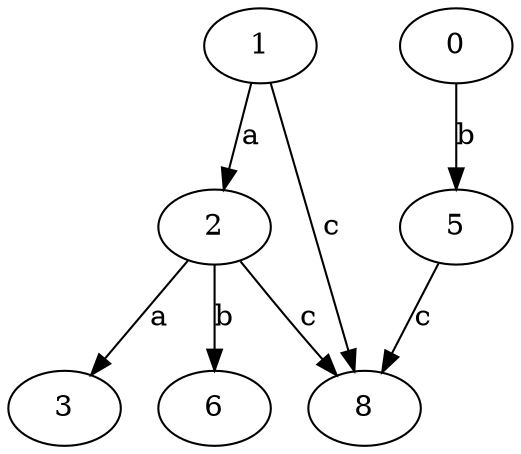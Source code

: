 strict digraph  {
1;
2;
3;
5;
6;
0;
8;
1 -> 2  [label=a];
1 -> 8  [label=c];
2 -> 3  [label=a];
2 -> 6  [label=b];
2 -> 8  [label=c];
5 -> 8  [label=c];
0 -> 5  [label=b];
}
